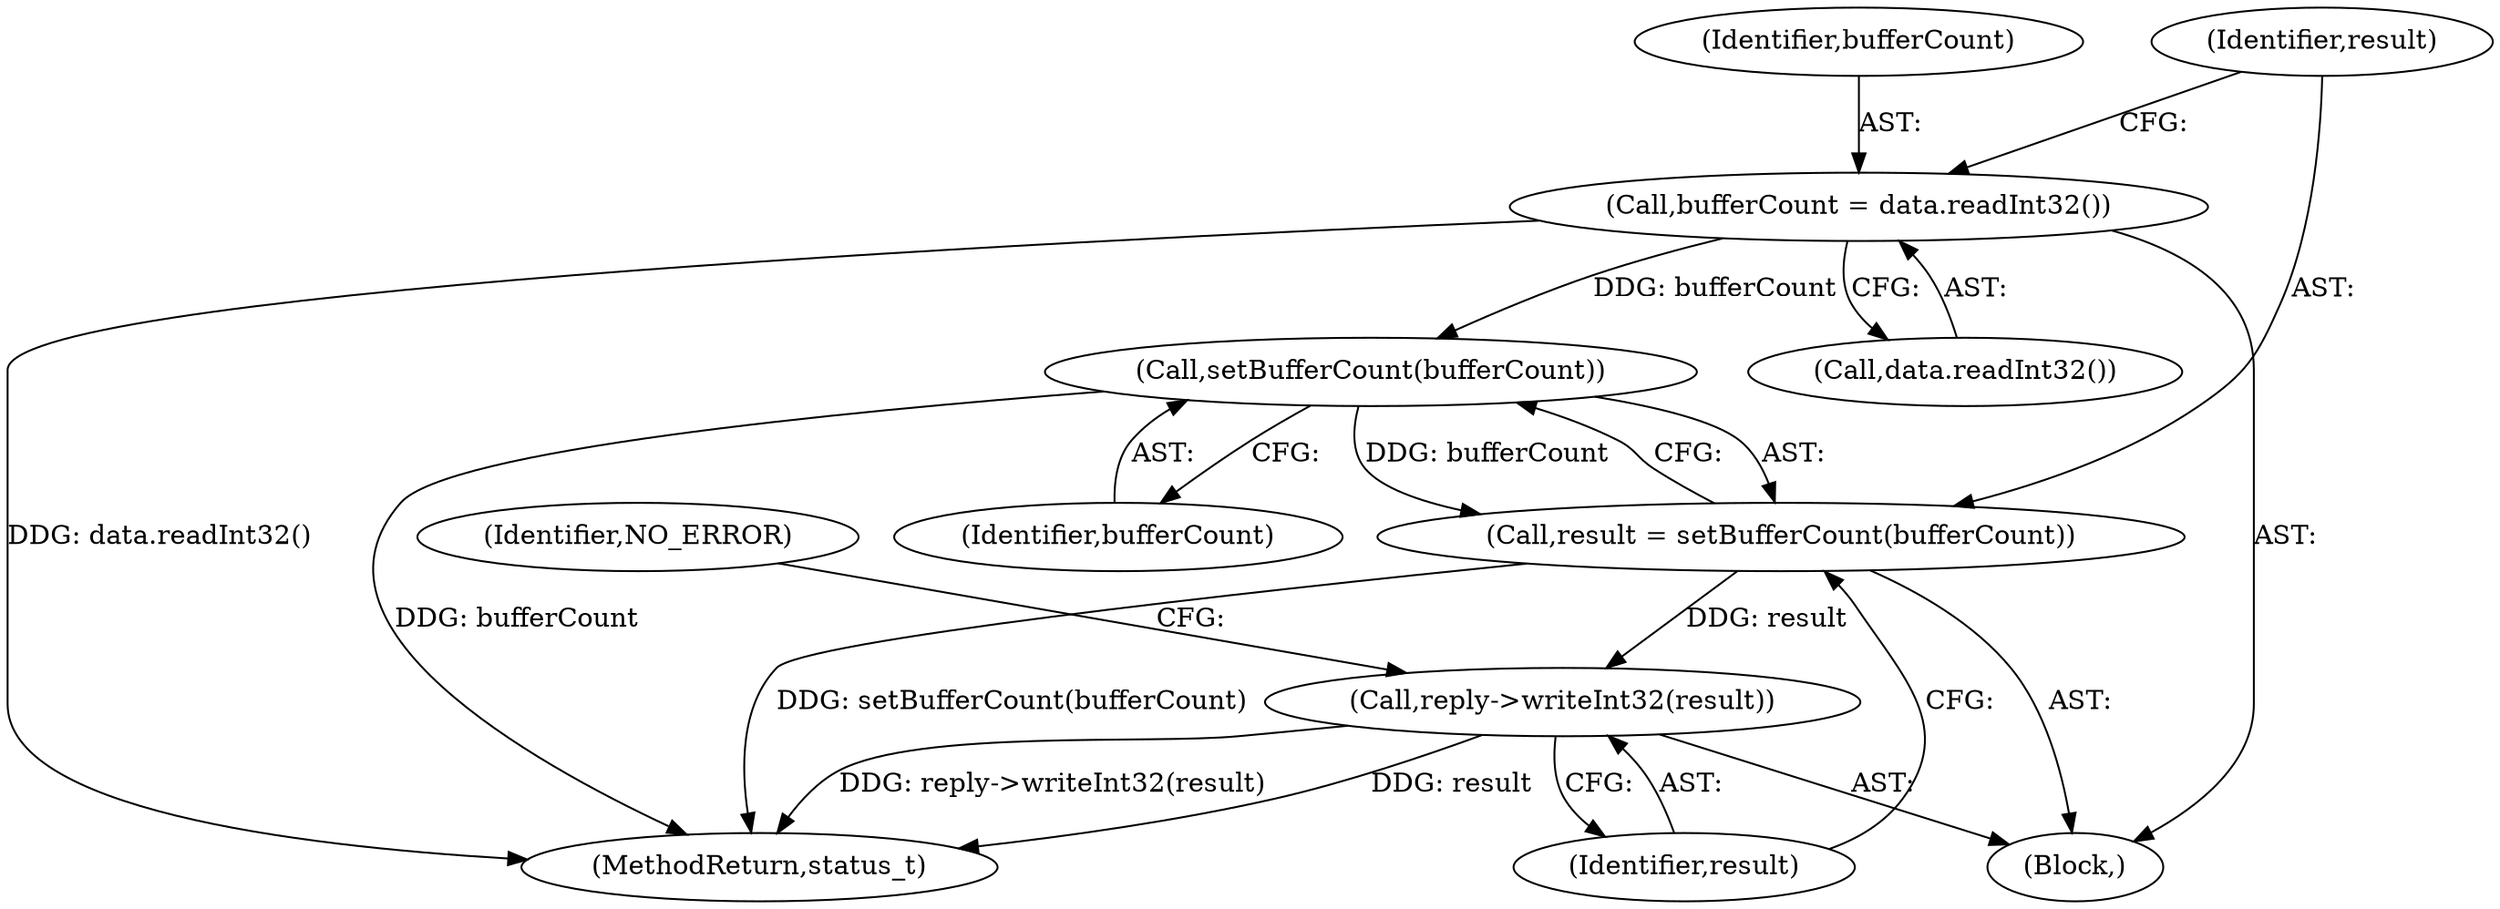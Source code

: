 digraph "0_Android_a30d7d90c4f718e46fb41a99b3d52800e1011b73_0@API" {
"1000150" [label="(Call,bufferCount = data.readInt32())"];
"1000156" [label="(Call,setBufferCount(bufferCount))"];
"1000154" [label="(Call,result = setBufferCount(bufferCount))"];
"1000158" [label="(Call,reply->writeInt32(result))"];
"1000596" [label="(MethodReturn,status_t)"];
"1000152" [label="(Call,data.readInt32())"];
"1000158" [label="(Call,reply->writeInt32(result))"];
"1000154" [label="(Call,result = setBufferCount(bufferCount))"];
"1000161" [label="(Identifier,NO_ERROR)"];
"1000156" [label="(Call,setBufferCount(bufferCount))"];
"1000155" [label="(Identifier,result)"];
"1000157" [label="(Identifier,bufferCount)"];
"1000159" [label="(Identifier,result)"];
"1000144" [label="(Block,)"];
"1000151" [label="(Identifier,bufferCount)"];
"1000150" [label="(Call,bufferCount = data.readInt32())"];
"1000150" -> "1000144"  [label="AST: "];
"1000150" -> "1000152"  [label="CFG: "];
"1000151" -> "1000150"  [label="AST: "];
"1000152" -> "1000150"  [label="AST: "];
"1000155" -> "1000150"  [label="CFG: "];
"1000150" -> "1000596"  [label="DDG: data.readInt32()"];
"1000150" -> "1000156"  [label="DDG: bufferCount"];
"1000156" -> "1000154"  [label="AST: "];
"1000156" -> "1000157"  [label="CFG: "];
"1000157" -> "1000156"  [label="AST: "];
"1000154" -> "1000156"  [label="CFG: "];
"1000156" -> "1000596"  [label="DDG: bufferCount"];
"1000156" -> "1000154"  [label="DDG: bufferCount"];
"1000154" -> "1000144"  [label="AST: "];
"1000155" -> "1000154"  [label="AST: "];
"1000159" -> "1000154"  [label="CFG: "];
"1000154" -> "1000596"  [label="DDG: setBufferCount(bufferCount)"];
"1000154" -> "1000158"  [label="DDG: result"];
"1000158" -> "1000144"  [label="AST: "];
"1000158" -> "1000159"  [label="CFG: "];
"1000159" -> "1000158"  [label="AST: "];
"1000161" -> "1000158"  [label="CFG: "];
"1000158" -> "1000596"  [label="DDG: result"];
"1000158" -> "1000596"  [label="DDG: reply->writeInt32(result)"];
}
